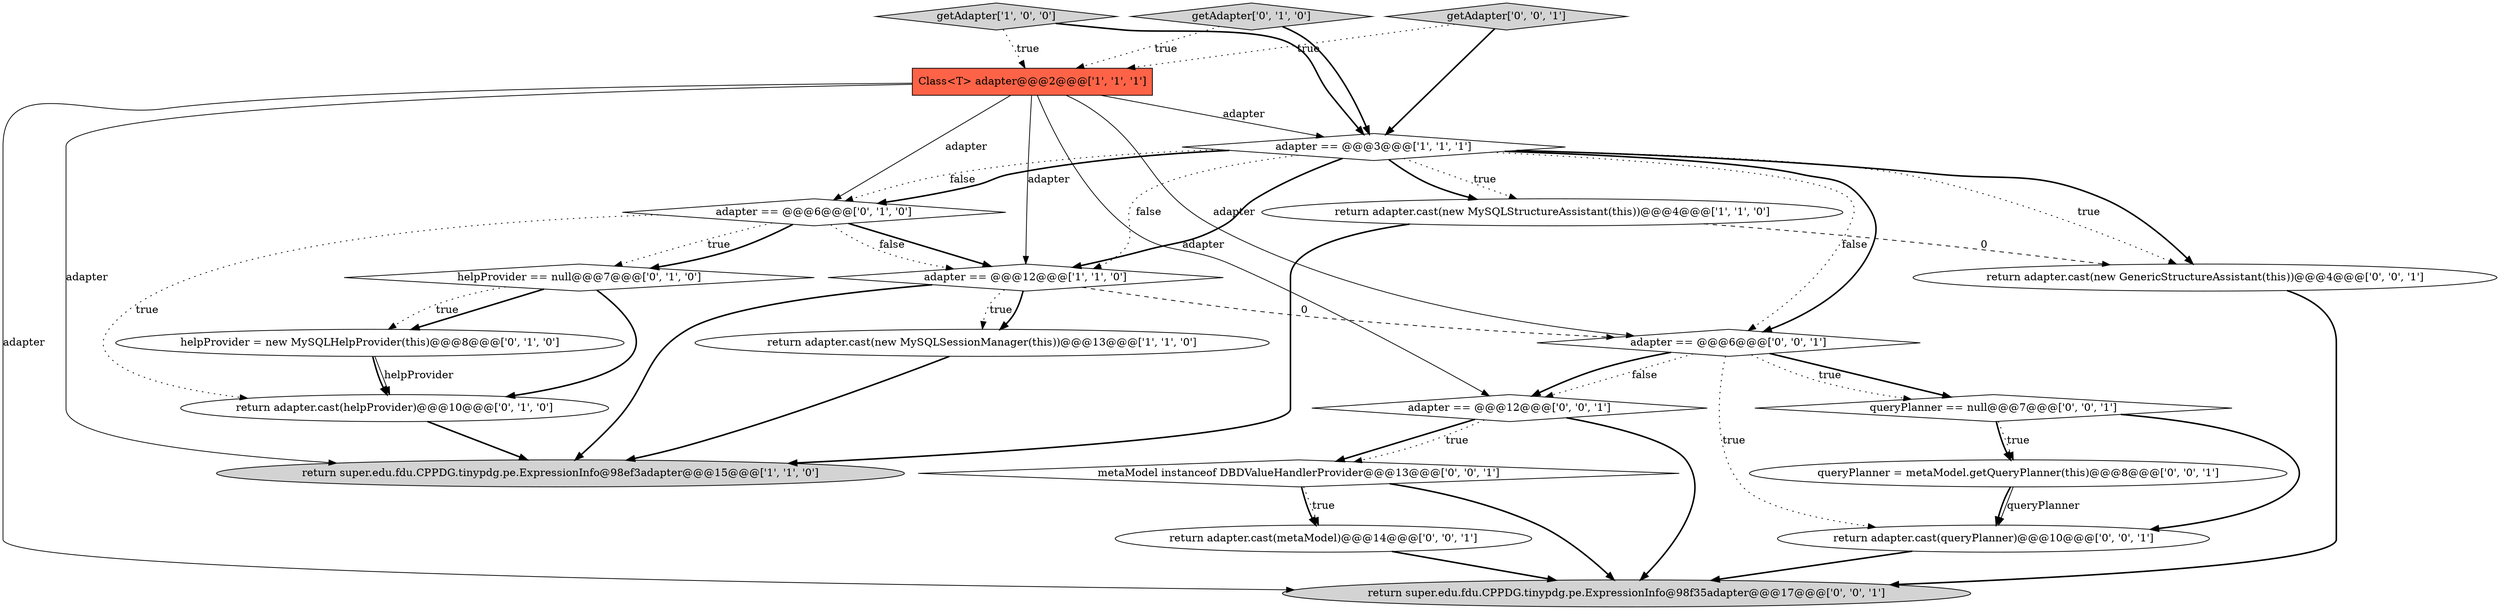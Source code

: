 digraph {
21 [style = filled, label = "return adapter.cast(queryPlanner)@@@10@@@['0', '0', '1']", fillcolor = white, shape = ellipse image = "AAA0AAABBB3BBB"];
1 [style = filled, label = "Class<T> adapter@@@2@@@['1', '1', '1']", fillcolor = tomato, shape = box image = "AAA0AAABBB1BBB"];
13 [style = filled, label = "adapter == @@@6@@@['0', '0', '1']", fillcolor = white, shape = diamond image = "AAA0AAABBB3BBB"];
5 [style = filled, label = "return adapter.cast(new MySQLSessionManager(this))@@@13@@@['1', '1', '0']", fillcolor = white, shape = ellipse image = "AAA0AAABBB1BBB"];
6 [style = filled, label = "adapter == @@@12@@@['1', '1', '0']", fillcolor = white, shape = diamond image = "AAA0AAABBB1BBB"];
14 [style = filled, label = "adapter == @@@12@@@['0', '0', '1']", fillcolor = white, shape = diamond image = "AAA0AAABBB3BBB"];
9 [style = filled, label = "getAdapter['0', '1', '0']", fillcolor = lightgray, shape = diamond image = "AAA0AAABBB2BBB"];
2 [style = filled, label = "return adapter.cast(new MySQLStructureAssistant(this))@@@4@@@['1', '1', '0']", fillcolor = white, shape = ellipse image = "AAA0AAABBB1BBB"];
0 [style = filled, label = "getAdapter['1', '0', '0']", fillcolor = lightgray, shape = diamond image = "AAA0AAABBB1BBB"];
19 [style = filled, label = "queryPlanner == null@@@7@@@['0', '0', '1']", fillcolor = white, shape = diamond image = "AAA0AAABBB3BBB"];
4 [style = filled, label = "adapter == @@@3@@@['1', '1', '1']", fillcolor = white, shape = diamond image = "AAA0AAABBB1BBB"];
7 [style = filled, label = "helpProvider == null@@@7@@@['0', '1', '0']", fillcolor = white, shape = diamond image = "AAA1AAABBB2BBB"];
15 [style = filled, label = "return adapter.cast(new GenericStructureAssistant(this))@@@4@@@['0', '0', '1']", fillcolor = white, shape = ellipse image = "AAA0AAABBB3BBB"];
8 [style = filled, label = "return adapter.cast(helpProvider)@@@10@@@['0', '1', '0']", fillcolor = white, shape = ellipse image = "AAA1AAABBB2BBB"];
20 [style = filled, label = "getAdapter['0', '0', '1']", fillcolor = lightgray, shape = diamond image = "AAA0AAABBB3BBB"];
10 [style = filled, label = "adapter == @@@6@@@['0', '1', '0']", fillcolor = white, shape = diamond image = "AAA1AAABBB2BBB"];
16 [style = filled, label = "queryPlanner = metaModel.getQueryPlanner(this)@@@8@@@['0', '0', '1']", fillcolor = white, shape = ellipse image = "AAA0AAABBB3BBB"];
3 [style = filled, label = "return super.edu.fdu.CPPDG.tinypdg.pe.ExpressionInfo@98ef3adapter@@@15@@@['1', '1', '0']", fillcolor = lightgray, shape = ellipse image = "AAA0AAABBB1BBB"];
17 [style = filled, label = "return super.edu.fdu.CPPDG.tinypdg.pe.ExpressionInfo@98f35adapter@@@17@@@['0', '0', '1']", fillcolor = lightgray, shape = ellipse image = "AAA0AAABBB3BBB"];
18 [style = filled, label = "return adapter.cast(metaModel)@@@14@@@['0', '0', '1']", fillcolor = white, shape = ellipse image = "AAA0AAABBB3BBB"];
11 [style = filled, label = "helpProvider = new MySQLHelpProvider(this)@@@8@@@['0', '1', '0']", fillcolor = white, shape = ellipse image = "AAA1AAABBB2BBB"];
12 [style = filled, label = "metaModel instanceof DBDValueHandlerProvider@@@13@@@['0', '0', '1']", fillcolor = white, shape = diamond image = "AAA0AAABBB3BBB"];
12->18 [style = dotted, label="true"];
20->1 [style = dotted, label="true"];
4->6 [style = bold, label=""];
14->17 [style = bold, label=""];
13->21 [style = dotted, label="true"];
0->1 [style = dotted, label="true"];
7->8 [style = bold, label=""];
0->4 [style = bold, label=""];
10->6 [style = bold, label=""];
13->19 [style = bold, label=""];
9->4 [style = bold, label=""];
1->14 [style = solid, label="adapter"];
1->17 [style = solid, label="adapter"];
16->21 [style = solid, label="queryPlanner"];
1->4 [style = solid, label="adapter"];
20->4 [style = bold, label=""];
21->17 [style = bold, label=""];
9->1 [style = dotted, label="true"];
14->12 [style = bold, label=""];
6->13 [style = dashed, label="0"];
2->15 [style = dashed, label="0"];
10->7 [style = dotted, label="true"];
7->11 [style = bold, label=""];
1->3 [style = solid, label="adapter"];
14->12 [style = dotted, label="true"];
7->11 [style = dotted, label="true"];
4->2 [style = bold, label=""];
8->3 [style = bold, label=""];
2->3 [style = bold, label=""];
19->16 [style = bold, label=""];
4->6 [style = dotted, label="false"];
19->21 [style = bold, label=""];
6->5 [style = dotted, label="true"];
4->10 [style = dotted, label="false"];
19->16 [style = dotted, label="true"];
10->7 [style = bold, label=""];
16->21 [style = bold, label=""];
12->17 [style = bold, label=""];
4->15 [style = dotted, label="true"];
4->13 [style = dotted, label="false"];
10->8 [style = dotted, label="true"];
11->8 [style = bold, label=""];
6->3 [style = bold, label=""];
13->19 [style = dotted, label="true"];
12->18 [style = bold, label=""];
6->5 [style = bold, label=""];
11->8 [style = solid, label="helpProvider"];
4->10 [style = bold, label=""];
4->13 [style = bold, label=""];
1->6 [style = solid, label="adapter"];
18->17 [style = bold, label=""];
1->13 [style = solid, label="adapter"];
5->3 [style = bold, label=""];
4->15 [style = bold, label=""];
13->14 [style = bold, label=""];
1->10 [style = solid, label="adapter"];
13->14 [style = dotted, label="false"];
4->2 [style = dotted, label="true"];
10->6 [style = dotted, label="false"];
15->17 [style = bold, label=""];
}

